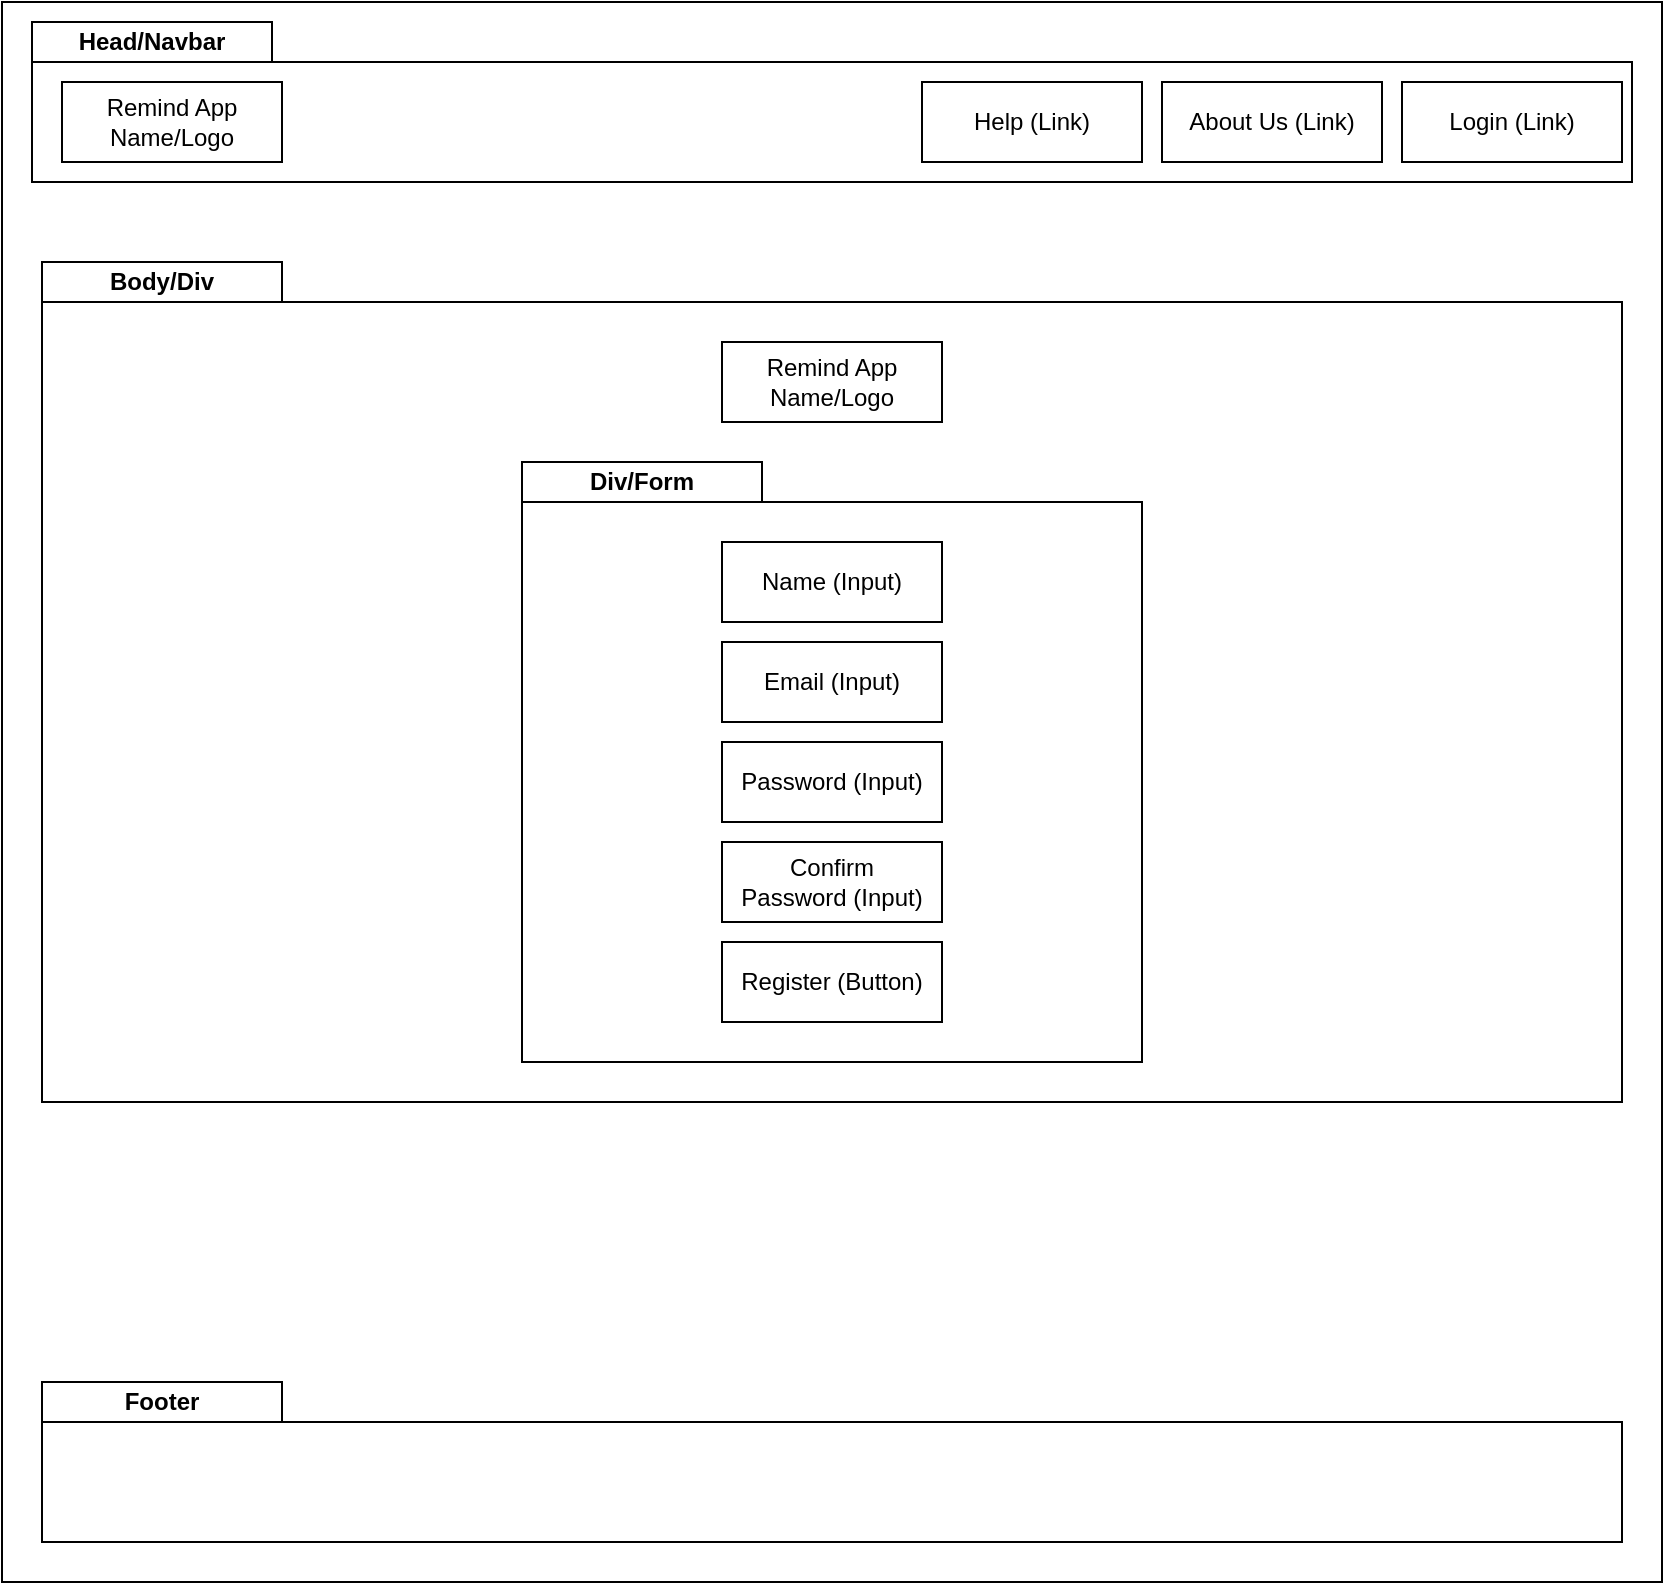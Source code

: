 <mxfile version="13.8.0" type="device"><diagram id="NWMO9TAaQh-Gf_l5YkiQ" name="Page-1"><mxGraphModel dx="868" dy="450" grid="1" gridSize="10" guides="1" tooltips="1" connect="1" arrows="1" fold="1" page="1" pageScale="1" pageWidth="850" pageHeight="1100" math="0" shadow="0"><root><mxCell id="0"/><mxCell id="1" parent="0"/><mxCell id="Qw1QvGy3IDMDrxMFzSE_-1" value="" style="rounded=0;whiteSpace=wrap;html=1;" parent="1" vertex="1"><mxGeometry x="10" y="10" width="830" height="790" as="geometry"/></mxCell><mxCell id="Qw1QvGy3IDMDrxMFzSE_-7" value="" style="rounded=0;whiteSpace=wrap;html=1;" parent="1" vertex="1"><mxGeometry x="25" y="40" width="800" height="60" as="geometry"/></mxCell><mxCell id="Qw1QvGy3IDMDrxMFzSE_-8" value="Login&amp;nbsp;(Link)" style="rounded=0;whiteSpace=wrap;html=1;" parent="1" vertex="1"><mxGeometry x="710" y="50" width="110" height="40" as="geometry"/></mxCell><mxCell id="Qw1QvGy3IDMDrxMFzSE_-9" value="About Us&amp;nbsp;(Link)" style="rounded=0;whiteSpace=wrap;html=1;" parent="1" vertex="1"><mxGeometry x="590" y="50" width="110" height="40" as="geometry"/></mxCell><mxCell id="Qw1QvGy3IDMDrxMFzSE_-10" value="Remind App Name/Logo" style="rounded=0;whiteSpace=wrap;html=1;" parent="1" vertex="1"><mxGeometry x="40" y="50" width="110" height="40" as="geometry"/></mxCell><mxCell id="Qw1QvGy3IDMDrxMFzSE_-11" value="&lt;b&gt;Head/Navbar&lt;/b&gt;" style="rounded=0;whiteSpace=wrap;html=1;" parent="1" vertex="1"><mxGeometry x="25" y="20" width="120" height="20" as="geometry"/></mxCell><mxCell id="Qw1QvGy3IDMDrxMFzSE_-12" value="" style="rounded=0;whiteSpace=wrap;html=1;" parent="1" vertex="1"><mxGeometry x="30" y="160" width="790" height="400" as="geometry"/></mxCell><mxCell id="Qw1QvGy3IDMDrxMFzSE_-13" value="&lt;b&gt;Body/Div&lt;/b&gt;" style="rounded=0;whiteSpace=wrap;html=1;" parent="1" vertex="1"><mxGeometry x="30" y="140" width="120" height="20" as="geometry"/></mxCell><mxCell id="Qw1QvGy3IDMDrxMFzSE_-14" value="Remind App Name/Logo" style="rounded=0;whiteSpace=wrap;html=1;" parent="1" vertex="1"><mxGeometry x="370" y="180" width="110" height="40" as="geometry"/></mxCell><mxCell id="Qw1QvGy3IDMDrxMFzSE_-17" value="" style="rounded=0;whiteSpace=wrap;html=1;" parent="1" vertex="1"><mxGeometry x="270" y="260" width="310" height="280" as="geometry"/></mxCell><mxCell id="Qw1QvGy3IDMDrxMFzSE_-18" value="&lt;b&gt;Div/Form&lt;/b&gt;" style="rounded=0;whiteSpace=wrap;html=1;" parent="1" vertex="1"><mxGeometry x="270" y="240" width="120" height="20" as="geometry"/></mxCell><mxCell id="Qw1QvGy3IDMDrxMFzSE_-15" value="Name (Input)" style="rounded=0;whiteSpace=wrap;html=1;" parent="1" vertex="1"><mxGeometry x="370" y="280" width="110" height="40" as="geometry"/></mxCell><mxCell id="Qw1QvGy3IDMDrxMFzSE_-16" value="Email&amp;nbsp;(Input)" style="rounded=0;whiteSpace=wrap;html=1;" parent="1" vertex="1"><mxGeometry x="370" y="330" width="110" height="40" as="geometry"/></mxCell><mxCell id="Qw1QvGy3IDMDrxMFzSE_-19" value="Confirm Password&amp;nbsp;(Input)" style="rounded=0;whiteSpace=wrap;html=1;" parent="1" vertex="1"><mxGeometry x="370" y="430" width="110" height="40" as="geometry"/></mxCell><mxCell id="Qw1QvGy3IDMDrxMFzSE_-20" value="Password&amp;nbsp;(Input)" style="rounded=0;whiteSpace=wrap;html=1;" parent="1" vertex="1"><mxGeometry x="370" y="380" width="110" height="40" as="geometry"/></mxCell><mxCell id="Qw1QvGy3IDMDrxMFzSE_-22" value="" style="rounded=0;whiteSpace=wrap;html=1;align=left;" parent="1" vertex="1"><mxGeometry x="30" y="720" width="790" height="60" as="geometry"/></mxCell><mxCell id="Qw1QvGy3IDMDrxMFzSE_-23" value="&lt;b&gt;Footer&lt;/b&gt;" style="rounded=0;whiteSpace=wrap;html=1;" parent="1" vertex="1"><mxGeometry x="30" y="700" width="120" height="20" as="geometry"/></mxCell><mxCell id="Qw1QvGy3IDMDrxMFzSE_-24" value="Remind App Name/Logo" style="rounded=0;whiteSpace=wrap;html=1;" parent="1" vertex="1"><mxGeometry x="40" y="50" width="110" height="40" as="geometry"/></mxCell><mxCell id="9wEyUKCfsRXMoLwqgHvL-4" value="Register&amp;nbsp;(Button)" style="rounded=0;whiteSpace=wrap;html=1;" vertex="1" parent="1"><mxGeometry x="370" y="480" width="110" height="40" as="geometry"/></mxCell><mxCell id="9wEyUKCfsRXMoLwqgHvL-5" value="Help (Link)" style="rounded=0;whiteSpace=wrap;html=1;" vertex="1" parent="1"><mxGeometry x="470" y="50" width="110" height="40" as="geometry"/></mxCell></root></mxGraphModel></diagram></mxfile>